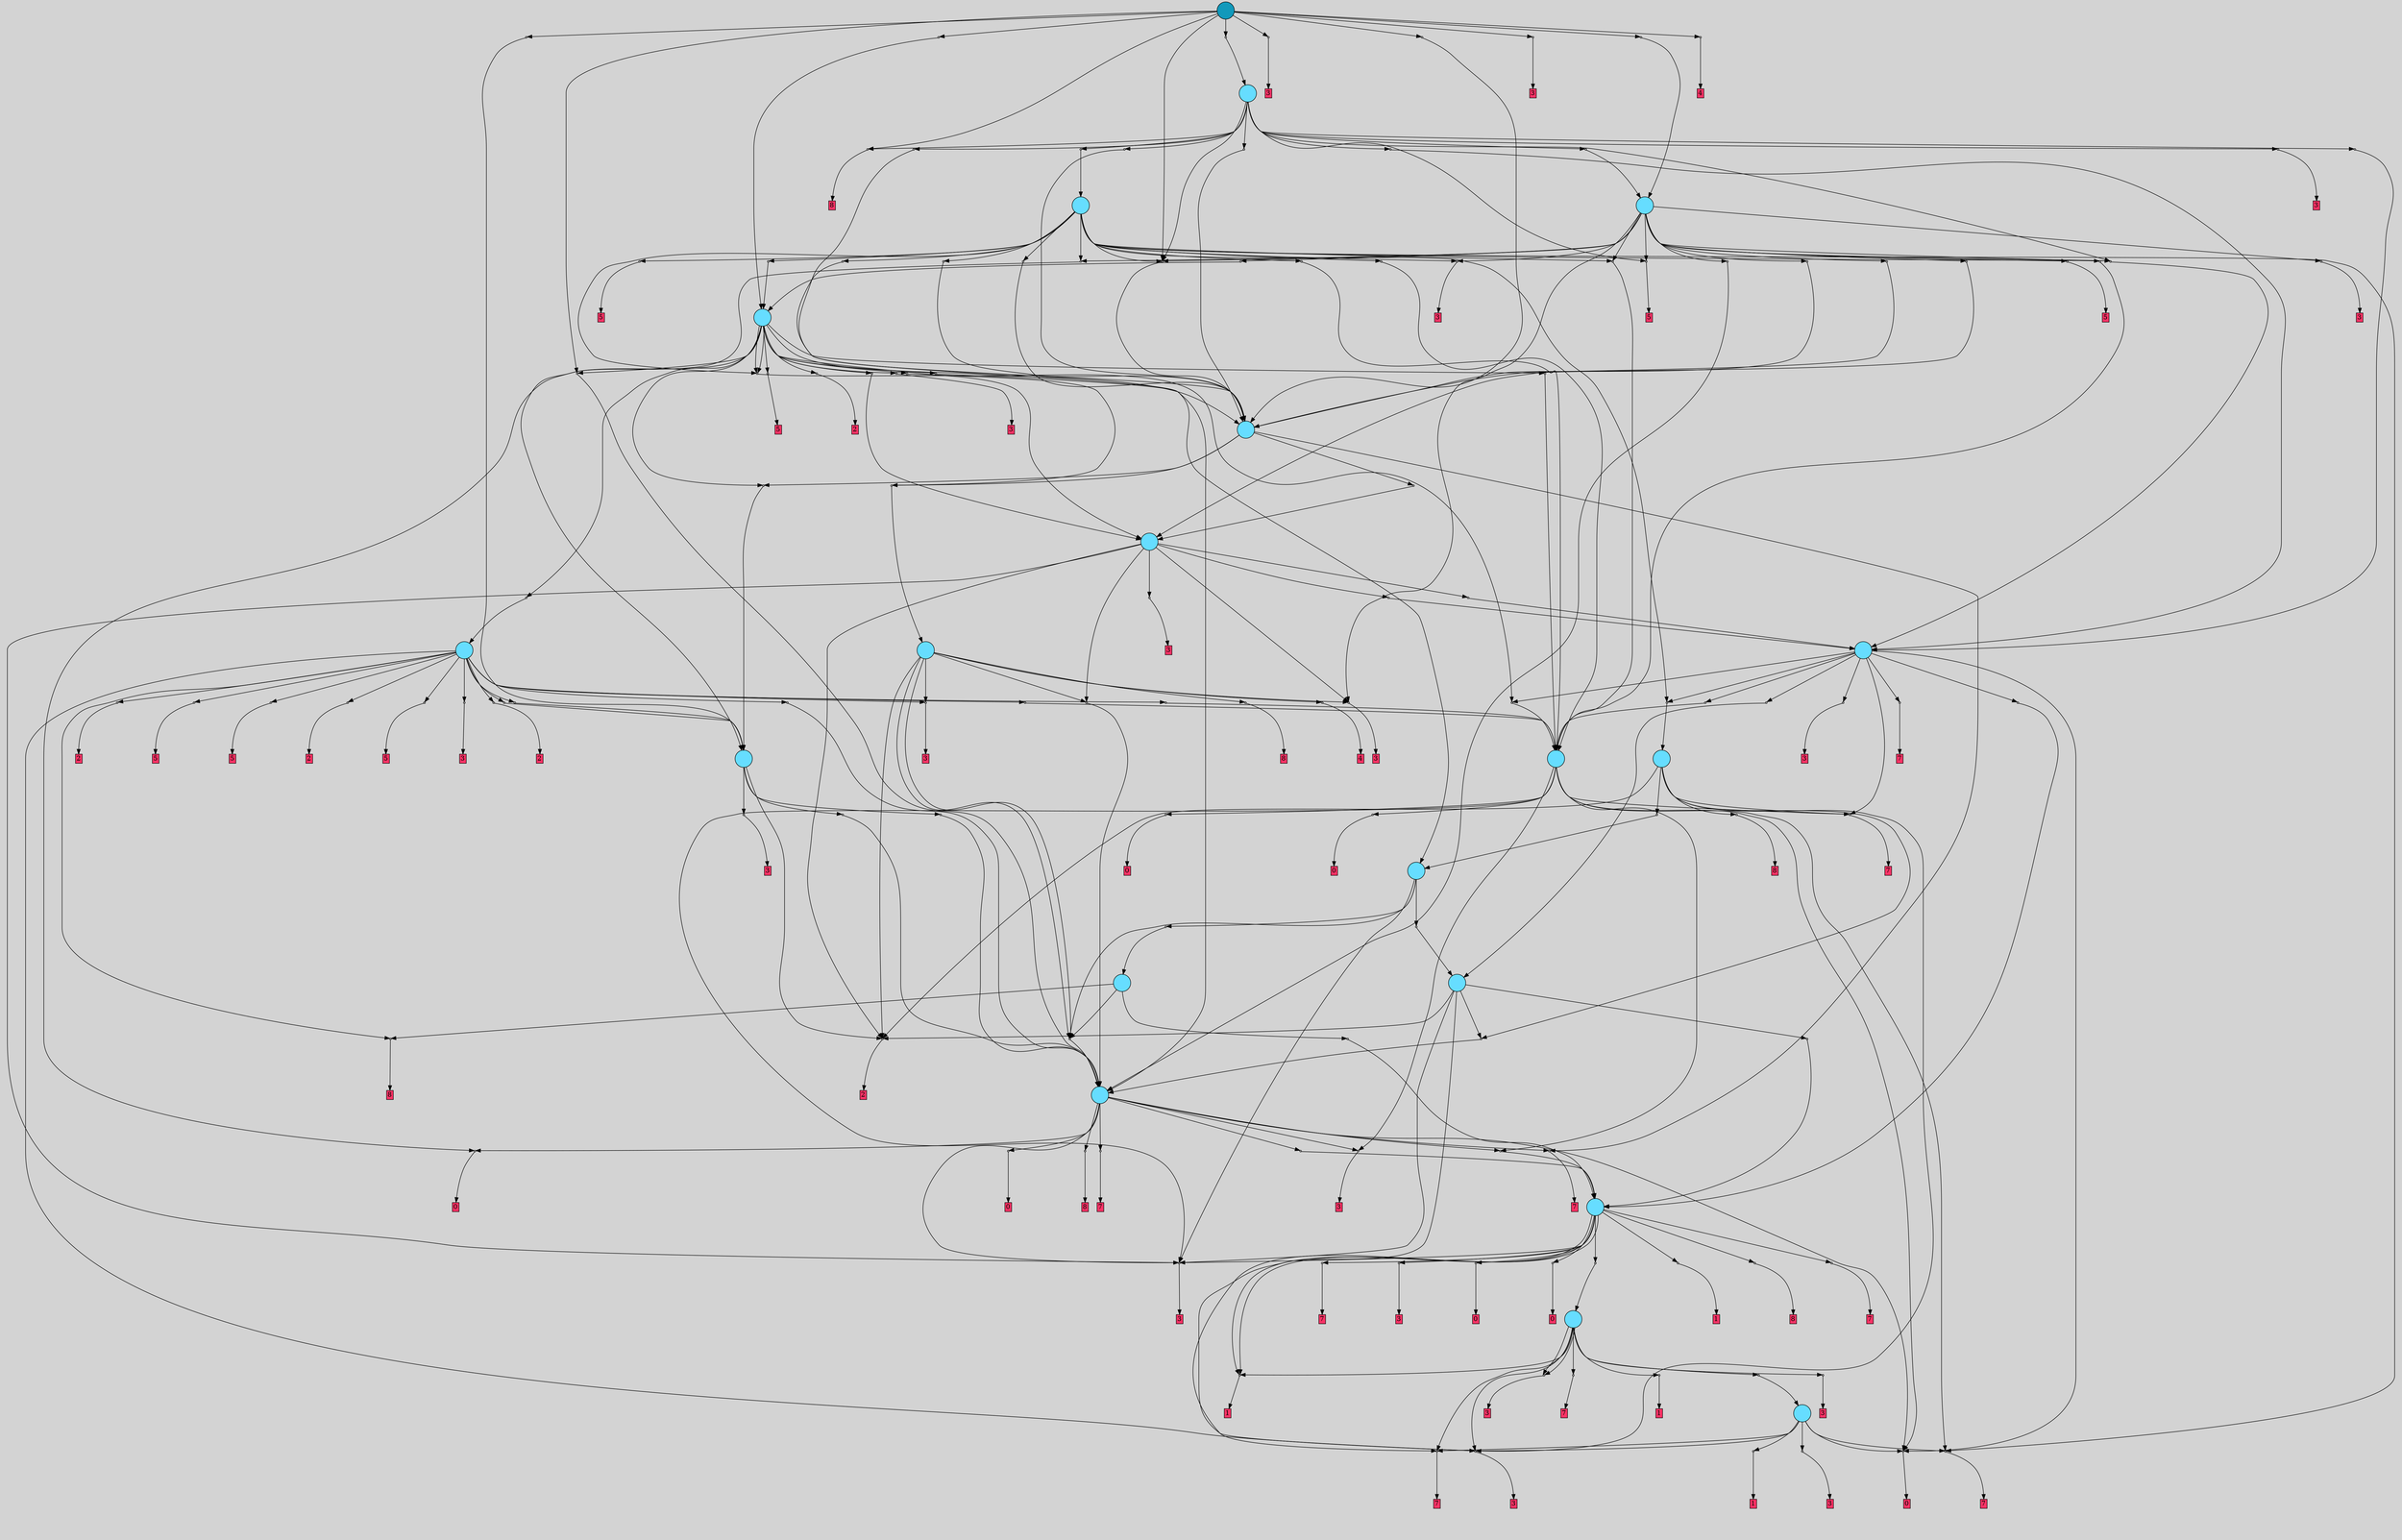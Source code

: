 // File exported with GEGELATI v1.3.1
// On the 2024-07-11 14:27:48
// With the MARL::MarlTPGGraphDotExporter
digraph{
	graph[pad = "0.212, 0.055" bgcolor = lightgray]
	node[shape=circle style = filled label = ""]
		T419 [fillcolor="#66ddff"]
		T434 [fillcolor="#66ddff"]
		T447 [fillcolor="#66ddff"]
		T487 [fillcolor="#66ddff"]
		T526 [fillcolor="#66ddff"]
		T539 [fillcolor="#66ddff"]
		T557 [fillcolor="#66ddff"]
		T576 [fillcolor="#66ddff"]
		T580 [fillcolor="#66ddff"]
		T598 [fillcolor="#66ddff"]
		T613 [fillcolor="#66ddff"]
		T638 [fillcolor="#66ddff"]
		T672 [fillcolor="#66ddff"]
		T750 [fillcolor="#66ddff"]
		T784 [fillcolor="#66ddff"]
		T970 [fillcolor="#66ddff"]
		T1109 [fillcolor="#66ddff"]
		T1142 [fillcolor="#66ddff"]
		T1202 [fillcolor="#66ddff"]
		T1207 [fillcolor="#1199bb"]
		P24286 [fillcolor="#cccccc" shape=point] //
		I24286 [shape=box style=invis label="1|2&0|7#1|6&#92;n2|1&2|0#2|4&#92;n7|6&1|0#1|0&#92;n7|7&4|5#0|2&#92;n3|0&4|3#2|2&#92;n1|4&2|2#0|4&#92;n1|5&0|4#1|3&#92;n"]
		P24286 -> I24286[style=invis]
		A13028 [fillcolor="#ff3366" shape=box margin=0.03 width=0 height=0 label="3"]
		T419 -> P24286 -> A13028
		P24287 [fillcolor="#cccccc" shape=point] //
		I24287 [shape=box style=invis label="1|6&0|7#3|7&#92;n3|7&4|6#2|3&#92;n7|5&3|3#0|4&#92;n5|7&1|0#0|7&#92;n6|6&2|5#0|7&#92;n3|4&4|0#4|4&#92;n7|1&2|1#0|5&#92;n2|0&0|1#0|2&#92;n"]
		P24287 -> I24287[style=invis]
		A13029 [fillcolor="#ff3366" shape=box margin=0.03 width=0 height=0 label="0"]
		T419 -> P24287 -> A13029
		P24288 [fillcolor="#cccccc" shape=point] //
		I24288 [shape=box style=invis label="2|5&0|2#0|3&#92;n8|7&2|0#4|1&#92;n1|0&2|1#2|4&#92;n5|5&2|0#4|5&#92;n2|5&4|2#0|5&#92;n6|7&4|6#3|3&#92;n5|4&0|5#4|1&#92;n4|5&2|6#0|6&#92;n7|5&3|7#2|5&#92;n"]
		P24288 -> I24288[style=invis]
		A13030 [fillcolor="#ff3366" shape=box margin=0.03 width=0 height=0 label="7"]
		T419 -> P24288 -> A13030
		P24289 [fillcolor="#cccccc" shape=point] //
		I24289 [shape=box style=invis label="5|6&1|7#4|2&#92;n2|2&3|4#3|3&#92;n2|4&4|1#1|4&#92;n4|0&0|2#3|3&#92;n2|6&0|3#2|2&#92;n4|0&2|2#4|4&#92;n"]
		P24289 -> I24289[style=invis]
		A13031 [fillcolor="#ff3366" shape=box margin=0.03 width=0 height=0 label="1"]
		T419 -> P24289 -> A13031
		P24290 [fillcolor="#cccccc" shape=point] //
		I24290 [shape=box style=invis label="7|0&3|7#0|4&#92;n8|0&0|1#2|6&#92;n6|4&2|4#4|2&#92;n"]
		P24290 -> I24290[style=invis]
		A13032 [fillcolor="#ff3366" shape=box margin=0.03 width=0 height=0 label="3"]
		T419 -> P24290 -> A13032
		P24291 [fillcolor="#cccccc" shape=point] //
		I24291 [shape=box style=invis label="2|5&0|2#0|3&#92;n8|7&2|0#4|1&#92;n1|0&1|1#2|4&#92;n2|5&4|2#0|5&#92;n5|5&2|0#4|5&#92;n6|7&4|6#3|3&#92;n5|4&0|5#4|1&#92;n4|5&2|6#0|6&#92;n7|5&3|7#2|5&#92;n"]
		P24291 -> I24291[style=invis]
		A13033 [fillcolor="#ff3366" shape=box margin=0.03 width=0 height=0 label="7"]
		T419 -> P24291 -> A13033
		P24292 [fillcolor="#cccccc" shape=point] //
		I24292 [shape=box style=invis label="6|4&0|6#3|7&#92;n6|4&2|4#4|2&#92;n6|0&3|7#0|4&#92;n"]
		P24292 -> I24292[style=invis]
		A13034 [fillcolor="#ff3366" shape=box margin=0.03 width=0 height=0 label="3"]
		T434 -> P24292 -> A13034
		P24293 [fillcolor="#cccccc" shape=point] //
		I24293 [shape=box style=invis label="8|4&3|0#0|3&#92;n8|4&1|0#4|7&#92;n6|0&0|7#0|4&#92;n6|4&0|6#3|7&#92;n6|0&4|1#3|1&#92;n"]
		P24293 -> I24293[style=invis]
		A13035 [fillcolor="#ff3366" shape=box margin=0.03 width=0 height=0 label="3"]
		T434 -> P24293 -> A13035
		T434 -> P24288
		P24294 [fillcolor="#cccccc" shape=point] //
		I24294 [shape=box style=invis label="4|3&3|6#1|5&#92;n4|0&1|0#4|3&#92;n1|4&4|1#3|3&#92;n"]
		P24294 -> I24294[style=invis]
		T434 -> P24294 -> T419
		T434 -> P24286
		P24295 [fillcolor="#cccccc" shape=point] //
		I24295 [shape=box style=invis label="2|6&0|3#2|2&#92;n2|2&3|4#3|3&#92;n7|4&4|1#1|4&#92;n4|0&0|2#3|3&#92;n4|0&2|2#4|4&#92;n"]
		P24295 -> I24295[style=invis]
		A13036 [fillcolor="#ff3366" shape=box margin=0.03 width=0 height=0 label="1"]
		T434 -> P24295 -> A13036
		T434 -> P24293
		P24296 [fillcolor="#cccccc" shape=point] //
		I24296 [shape=box style=invis label="7|0&0|6#2|0&#92;n3|4&2|4#1|0&#92;n7|1&0|3#0|2&#92;n"]
		P24296 -> I24296[style=invis]
		A13037 [fillcolor="#ff3366" shape=box margin=0.03 width=0 height=0 label="7"]
		T434 -> P24296 -> A13037
		P24297 [fillcolor="#cccccc" shape=point] //
		I24297 [shape=box style=invis label="2|6&0|3#2|2&#92;n4|0&2|2#4|4&#92;n2|2&3|4#3|3&#92;n0|4&4|1#1|4&#92;n0|3&4|5#0|0&#92;n"]
		P24297 -> I24297[style=invis]
		A13038 [fillcolor="#ff3366" shape=box margin=0.03 width=0 height=0 label="1"]
		T434 -> P24297 -> A13038
		P24298 [fillcolor="#cccccc" shape=point] //
		I24298 [shape=box style=invis label="8|0&0|1#2|6&#92;n5|1&2|4#4|2&#92;n"]
		P24298 -> I24298[style=invis]
		A13039 [fillcolor="#ff3366" shape=box margin=0.03 width=0 height=0 label="3"]
		T447 -> P24298 -> A13039
		P24299 [fillcolor="#cccccc" shape=point] //
		I24299 [shape=box style=invis label="6|4&1|4#0|3&#92;n7|5&3|3#0|4&#92;n7|4&4|7#0|7&#92;n5|7&1|6#0|7&#92;n6|4&4|0#4|4&#92;n8|6&3|3#3|4&#92;n7|1&2|3#0|3&#92;n3|7&4|0#2|3&#92;n7|0&1|0#2|3&#92;n1|6&0|7#3|7&#92;n"]
		P24299 -> I24299[style=invis]
		A13040 [fillcolor="#ff3366" shape=box margin=0.03 width=0 height=0 label="0"]
		T447 -> P24299 -> A13040
		P24300 [fillcolor="#cccccc" shape=point] //
		I24300 [shape=box style=invis label="4|5&2|6#1|4&#92;n6|6&2|4#4|6&#92;n7|5&3|3#0|4&#92;n2|0&0|1#0|2&#92;n1|6&0|7#3|7&#92;n5|7&1|0#3|7&#92;n6|6&2|5#0|7&#92;n3|4&4|0#4|4&#92;n7|1&2|1#0|5&#92;n3|7&4|6#2|3&#92;n"]
		P24300 -> I24300[style=invis]
		A13041 [fillcolor="#ff3366" shape=box margin=0.03 width=0 height=0 label="0"]
		T447 -> P24300 -> A13041
		P24301 [fillcolor="#cccccc" shape=point] //
		I24301 [shape=box style=invis label="2|7&2|4#3|3&#92;n4|0&1|6#0|7&#92;n0|2&3|3#2|0&#92;n8|5&0|3#2|2&#92;n2|2&3|5#4|4&#92;n"]
		P24301 -> I24301[style=invis]
		A13042 [fillcolor="#ff3366" shape=box margin=0.03 width=0 height=0 label="1"]
		T447 -> P24301 -> A13042
		P24302 [fillcolor="#cccccc" shape=point] //
		I24302 [shape=box style=invis label="1|0&0|2#1|7&#92;n0|3&3|1#1|4&#92;n4|3&4|7#4|3&#92;n"]
		P24302 -> I24302[style=invis]
		A13043 [fillcolor="#ff3366" shape=box margin=0.03 width=0 height=0 label="8"]
		T447 -> P24302 -> A13043
		P24303 [fillcolor="#cccccc" shape=point] //
		I24303 [shape=box style=invis label="2|5&0|2#0|3&#92;n8|7&2|0#4|1&#92;n1|0&2|1#0|4&#92;n2|5&4|2#0|5&#92;n5|5&2|0#4|5&#92;n6|7&4|6#3|3&#92;n5|4&0|5#4|1&#92;n4|5&2|6#0|6&#92;n7|5&3|7#2|5&#92;n"]
		P24303 -> I24303[style=invis]
		A13044 [fillcolor="#ff3366" shape=box margin=0.03 width=0 height=0 label="7"]
		T447 -> P24303 -> A13044
		P24304 [fillcolor="#cccccc" shape=point] //
		I24304 [shape=box style=invis label="4|0&2|7#0|4&#92;n"]
		P24304 -> I24304[style=invis]
		T447 -> P24304 -> T434
		P24305 [fillcolor="#cccccc" shape=point] //
		I24305 [shape=box style=invis label="1|2&0|7#1|6&#92;n3|0&4|2#2|2&#92;n1|4&2|4#0|4&#92;n7|7&4|5#0|2&#92;n7|6&1|0#0|0&#92;n8|3&3|7#2|7&#92;n1|5&3|4#1|3&#92;n"]
		P24305 -> I24305[style=invis]
		A13045 [fillcolor="#ff3366" shape=box margin=0.03 width=0 height=0 label="3"]
		T447 -> P24305 -> A13045
		T447 -> P24295
		T447 -> P24288
		T447 -> P24295
		P24306 [fillcolor="#cccccc" shape=point] //
		I24306 [shape=box style=invis label="2|5&0|2#0|3&#92;n8|7&2|0#4|1&#92;n1|0&2|1#2|4&#92;n2|5&4|2#0|5&#92;n5|5&2|0#4|5&#92;n4|2&2|4#1|1&#92;n6|7&4|6#3|3&#92;n5|2&0|5#4|1&#92;n6|5&3|7#2|5&#92;n"]
		P24306 -> I24306[style=invis]
		A13046 [fillcolor="#ff3366" shape=box margin=0.03 width=0 height=0 label="7"]
		T447 -> P24306 -> A13046
		P24307 [fillcolor="#cccccc" shape=point] //
		I24307 [shape=box style=invis label="1|0&0|7#1|6&#92;n2|1&2|0#2|4&#92;n2|6&4|5#1|2&#92;n1|4&3|2#0|6&#92;n4|7&1|7#0|2&#92;n1|5&0|4#1|3&#92;n"]
		P24307 -> I24307[style=invis]
		T487 -> P24307 -> T447
		P24308 [fillcolor="#cccccc" shape=point] //
		I24308 [shape=box style=invis label="2|0&0|1#1|6&#92;n3|7&4|6#2|3&#92;n3|4&4|0#4|4&#92;n2|2&2|0#1|7&#92;n6|6&2|5#0|7&#92;n5|7&1|2#0|7&#92;n5|0&1|2#3|2&#92;n0|6&1|7#3|7&#92;n"]
		P24308 -> I24308[style=invis]
		A13047 [fillcolor="#ff3366" shape=box margin=0.03 width=0 height=0 label="0"]
		T487 -> P24308 -> A13047
		P24309 [fillcolor="#cccccc" shape=point] //
		I24309 [shape=box style=invis label="2|1&0|2#0|3&#92;n8|7&2|0#4|1&#92;n1|0&2|1#2|4&#92;n5|5&2|0#4|5&#92;n2|5&4|2#0|5&#92;n5|4&0|5#4|1&#92;n6|7&4|6#3|3&#92;n4|5&2|6#0|6&#92;n7|5&3|7#2|5&#92;n"]
		P24309 -> I24309[style=invis]
		A13048 [fillcolor="#ff3366" shape=box margin=0.03 width=0 height=0 label="7"]
		T487 -> P24309 -> A13048
		T487 -> P24305
		P24310 [fillcolor="#cccccc" shape=point] //
		I24310 [shape=box style=invis label="1|2&0|7#1|6&#92;n2|1&2|0#2|4&#92;n7|7&4|5#0|2&#92;n7|6&1|5#1|3&#92;n3|5&4|4#1|4&#92;n1|5&0|4#1|3&#92;n1|4&2|2#0|4&#92;n3|0&4|3#2|2&#92;n"]
		P24310 -> I24310[style=invis]
		A13049 [fillcolor="#ff3366" shape=box margin=0.03 width=0 height=0 label="3"]
		T487 -> P24310 -> A13049
		P24311 [fillcolor="#cccccc" shape=point] //
		I24311 [shape=box style=invis label="5|7&1|0#3|7&#92;n4|5&2|6#1|4&#92;n6|6&2|4#4|6&#92;n2|0&0|1#0|2&#92;n1|6&0|7#3|3&#92;n3|7&3|5#2|3&#92;n6|6&2|5#0|7&#92;n3|4&4|0#4|4&#92;n7|1&2|1#0|5&#92;n3|7&4|6#2|3&#92;n"]
		P24311 -> I24311[style=invis]
		A13050 [fillcolor="#ff3366" shape=box margin=0.03 width=0 height=0 label="0"]
		T487 -> P24311 -> A13050
		T487 -> P24287
		T487 -> P24291
		P24312 [fillcolor="#cccccc" shape=point] //
		I24312 [shape=box style=invis label="1|0&0|7#1|6&#92;n2|1&2|0#2|4&#92;n7|5&1|5#4|7&#92;n1|4&3|2#0|6&#92;n2|6&4|5#1|2&#92;n0|5&0|4#1|3&#92;n"]
		P24312 -> I24312[style=invis]
		T526 -> P24312 -> T447
		P24313 [fillcolor="#cccccc" shape=point] //
		I24313 [shape=box style=invis label="2|0&0|1#1|6&#92;n3|3&4|6#2|3&#92;n3|4&4|0#4|4&#92;n2|2&2|0#1|7&#92;n6|6&2|5#0|7&#92;n5|0&1|2#3|2&#92;n4|1&0|2#3|7&#92;n5|7&1|2#0|7&#92;n"]
		P24313 -> I24313[style=invis]
		A13051 [fillcolor="#ff3366" shape=box margin=0.03 width=0 height=0 label="0"]
		T526 -> P24313 -> A13051
		T526 -> P24310
		T526 -> P24287
		T526 -> P24305
		T526 -> P24307
		P24314 [fillcolor="#cccccc" shape=point] //
		I24314 [shape=box style=invis label="5|0&4|2#2|2&#92;n8|2&2|2#4|4&#92;n"]
		P24314 -> I24314[style=invis]
		A13052 [fillcolor="#ff3366" shape=box margin=0.03 width=0 height=0 label="0"]
		T526 -> P24314 -> A13052
		P24315 [fillcolor="#cccccc" shape=point] //
		I24315 [shape=box style=invis label="5|5&2|0#4|5&#92;n8|7&2|0#4|1&#92;n0|3&0|1#3|3&#92;n5|4&0|5#4|7&#92;n2|5&0|2#0|3&#92;n2|5&4|2#0|5&#92;n6|7&4|6#3|3&#92;n7|0&2|1#2|4&#92;n4|5&2|6#0|6&#92;n7|5&3|7#2|5&#92;n"]
		P24315 -> I24315[style=invis]
		A13053 [fillcolor="#ff3366" shape=box margin=0.03 width=0 height=0 label="8"]
		T526 -> P24315 -> A13053
		P24316 [fillcolor="#cccccc" shape=point] //
		I24316 [shape=box style=invis label="5|2&2|5#4|1&#92;n8|7&2|0#4|1&#92;n2|5&4|2#0|0&#92;n6|3&1|1#3|5&#92;n5|5&2|0#4|5&#92;n6|5&3|7#2|5&#92;n4|2&2|4#1|3&#92;n6|7&4|6#3|3&#92;n2|6&0|2#3|3&#92;n1|0&2|1#2|4&#92;n"]
		P24316 -> I24316[style=invis]
		A13054 [fillcolor="#ff3366" shape=box margin=0.03 width=0 height=0 label="7"]
		T526 -> P24316 -> A13054
		P24317 [fillcolor="#cccccc" shape=point] //
		I24317 [shape=box style=invis label="8|7&2|0#4|1&#92;n1|0&2|3#2|4&#92;n3|6&1|4#1|7&#92;n2|5&4|2#0|5&#92;n5|5&2|0#4|5&#92;n8|2&1|2#4|0&#92;n6|7&4|6#3|3&#92;n6|5&3|7#2|5&#92;n5|2&0|5#4|1&#92;n"]
		P24317 -> I24317[style=invis]
		A13055 [fillcolor="#ff3366" shape=box margin=0.03 width=0 height=0 label="7"]
		T526 -> P24317 -> A13055
		P24318 [fillcolor="#cccccc" shape=point] //
		I24318 [shape=box style=invis label="5|7&1|0#3|3&#92;n3|7&3|5#2|2&#92;n4|5&2|6#1|4&#92;n6|6&2|4#4|6&#92;n1|6&0|7#3|3&#92;n6|6&2|5#0|7&#92;n7|1&2|1#0|3&#92;n2|5&4|2#0|3&#92;n4|0&0|6#4|4&#92;n3|7&4|6#2|3&#92;n"]
		P24318 -> I24318[style=invis]
		T539 -> P24318 -> T526
		P24319 [fillcolor="#cccccc" shape=point] //
		I24319 [shape=box style=invis label="5|5&2|0#4|5&#92;n2|4&0|2#2|3&#92;n0|3&0|1#3|3&#92;n5|4&0|5#4|7&#92;n6|7&4|6#3|3&#92;n2|5&4|2#0|5&#92;n8|7&2|0#4|1&#92;n7|0&2|1#2|4&#92;n4|5&2|6#0|6&#92;n7|5&3|7#2|5&#92;n"]
		P24319 -> I24319[style=invis]
		A13056 [fillcolor="#ff3366" shape=box margin=0.03 width=0 height=0 label="8"]
		T539 -> P24319 -> A13056
		P24320 [fillcolor="#cccccc" shape=point] //
		I24320 [shape=box style=invis label="7|0&2|4#2|4&#92;n0|5&0|4#1|3&#92;n2|1&2|0#2|4&#92;n7|5&1|5#4|7&#92;n1|4&3|2#0|6&#92;n2|6&3|5#1|2&#92;n1|0&0|7#1|6&#92;n"]
		P24320 -> I24320[style=invis]
		T539 -> P24320 -> T447
		P24321 [fillcolor="#cccccc" shape=point] //
		I24321 [shape=box style=invis label="4|0&0|6#4|4&#92;n4|5&2|6#1|4&#92;n6|0&4|2#0|4&#92;n2|5&4|2#0|3&#92;n6|1&2|5#3|7&#92;n1|6&0|7#3|3&#92;n5|7&1|0#3|3&#92;n7|1&2|1#0|4&#92;n6|6&2|4#4|7&#92;n6|7&3|5#2|2&#92;n"]
		P24321 -> I24321[style=invis]
		T557 -> P24321 -> T526
		P24322 [fillcolor="#cccccc" shape=point] //
		I24322 [shape=box style=invis label="7|1&2|0#1|0&#92;n2|1&2|2#2|4&#92;n7|5&1|5#4|7&#92;n1|0&0|5#1|6&#92;n4|3&1|3#2|2&#92;n0|5&0|4#1|3&#92;n2|6&4|5#1|3&#92;n"]
		P24322 -> I24322[style=invis]
		T557 -> P24322 -> T447
		P24323 [fillcolor="#cccccc" shape=point] //
		I24323 [shape=box style=invis label="2|1&0|2#0|3&#92;n8|7&2|0#4|1&#92;n1|0&2|1#2|4&#92;n5|5&2|0#4|5&#92;n7|5&3|7#2|5&#92;n5|4&0|5#4|1&#92;n6|7&1|6#3|3&#92;n4|5&2|6#0|6&#92;n2|5&3|0#2|7&#92;n2|5&4|2#0|5&#92;n"]
		P24323 -> I24323[style=invis]
		A13057 [fillcolor="#ff3366" shape=box margin=0.03 width=0 height=0 label="2"]
		T557 -> P24323 -> A13057
		T557 -> P24286
		T557 -> P24305
		P24324 [fillcolor="#cccccc" shape=point] //
		I24324 [shape=box style=invis label="5|7&1|0#3|3&#92;n2|5&4|2#0|3&#92;n3|7&3|5#2|2&#92;n1|6&0|7#3|3&#92;n6|6&2|5#3|7&#92;n7|1&2|1#0|3&#92;n6|6&2|4#3|6&#92;n6|7&0|7#2|2&#92;n4|0&0|6#4|4&#92;n"]
		P24324 -> I24324[style=invis]
		T576 -> P24324 -> T526
		P24325 [fillcolor="#cccccc" shape=point] //
		I24325 [shape=box style=invis label="2|3&0|0#0|4&#92;n3|0&3|2#2|2&#92;n5|6&2|6#4|7&#92;n5|4&4|3#3|6&#92;n0|4&0|4#3|0&#92;n5|3&2|5#1|4&#92;n"]
		P24325 -> I24325[style=invis]
		A13058 [fillcolor="#ff3366" shape=box margin=0.03 width=0 height=0 label="3"]
		T576 -> P24325 -> A13058
		P24326 [fillcolor="#cccccc" shape=point] //
		I24326 [shape=box style=invis label="3|7&4|6#2|3&#92;n1|0&4|7#2|1&#92;n3|7&3|5#2|2&#92;n4|5&2|6#1|4&#92;n1|6&1|7#3|3&#92;n6|6&2|5#0|7&#92;n7|1&2|1#0|3&#92;n2|5&4|2#0|3&#92;n4|0&0|6#4|4&#92;n5|7&1|0#3|3&#92;n"]
		P24326 -> I24326[style=invis]
		T576 -> P24326 -> T526
		T576 -> P24323
		T580 -> P24318
		P24327 [fillcolor="#cccccc" shape=point] //
		I24327 [shape=box style=invis label="3|5&1|5#3|6&#92;n1|4&2|4#0|4&#92;n6|7&4|5#0|2&#92;n7|6&1|0#0|0&#92;n1|5&1|0#2|1&#92;n5|7&2|5#1|3&#92;n3|3&3|7#2|7&#92;n1|5&3|4#1|3&#92;n3|0&4|2#2|4&#92;n6|3&3|0#3|5&#92;n"]
		P24327 -> I24327[style=invis]
		T580 -> P24327 -> T557
		P24328 [fillcolor="#cccccc" shape=point] //
		I24328 [shape=box style=invis label="0|5&2|5#4|3&#92;n6|0&2|5#4|4&#92;n8|3&3|5#0|0&#92;n0|1&4|3#4|4&#92;n5|6&0|5#4|2&#92;n"]
		P24328 -> I24328[style=invis]
		T580 -> P24328 -> T539
		T580 -> P24305
		T598 -> P24309
		T598 -> P24323
		P24329 [fillcolor="#cccccc" shape=point] //
		I24329 [shape=box style=invis label="5|5&2|0#4|5&#92;n8|7&2|0#4|1&#92;n0|3&0|1#3|3&#92;n5|4&0|5#4|7&#92;n7|2&3|7#2|5&#92;n6|7&4|6#3|3&#92;n7|0&2|1#2|4&#92;n4|5&2|6#0|6&#92;n2|5&4|2#0|5&#92;n"]
		P24329 -> I24329[style=invis]
		A13059 [fillcolor="#ff3366" shape=box margin=0.03 width=0 height=0 label="8"]
		T598 -> P24329 -> A13059
		T598 -> P24286
		P24330 [fillcolor="#cccccc" shape=point] //
		I24330 [shape=box style=invis label="2|0&0|1#0|2&#92;n5|7&1|0#0|3&#92;n5|0&2|6#0|1&#92;n3|7&1|6#2|7&#92;n2|5&1|6#3|5&#92;n3|2&0|0#3|5&#92;n6|4&2|5#4|7&#92;n7|1&2|1#4|5&#92;n7|1&3|3#1|5&#92;n7|5&3|5#0|4&#92;n"]
		P24330 -> I24330[style=invis]
		T598 -> P24330 -> T580
		T598 -> P24321
		P24331 [fillcolor="#cccccc" shape=point] //
		I24331 [shape=box style=invis label="5|7&1|0#3|3&#92;n3|7&3|5#2|2&#92;n1|6&0|7#3|3&#92;n6|6&2|4#4|6&#92;n4|5&2|6#1|4&#92;n6|6&2|5#0|7&#92;n7|1&2|1#0|3&#92;n2|5&2|2#0|3&#92;n4|0&0|6#4|4&#92;n3|7&4|6#2|3&#92;n"]
		P24331 -> I24331[style=invis]
		T613 -> P24331 -> T526
		T613 -> P24323
		P24332 [fillcolor="#cccccc" shape=point] //
		I24332 [shape=box style=invis label="5|5&2|0#4|5&#92;n2|5&4|2#0|5&#92;n0|3&0|1#3|2&#92;n5|4&0|5#4|7&#92;n7|2&3|7#2|5&#92;n6|7&4|6#3|3&#92;n7|0&2|1#2|4&#92;n4|5&2|6#0|6&#92;n8|7&2|0#4|1&#92;n"]
		P24332 -> I24332[style=invis]
		A13060 [fillcolor="#ff3366" shape=box margin=0.03 width=0 height=0 label="8"]
		T613 -> P24332 -> A13060
		P24333 [fillcolor="#cccccc" shape=point] //
		I24333 [shape=box style=invis label="1|2&0|7#1|6&#92;n2|1&2|0#2|4&#92;n7|6&1|0#1|0&#92;n1|4&2|2#0|6&#92;n3|0&4|3#2|2&#92;n2|1&4|5#1|2&#92;n7|7&4|5#0|2&#92;n1|5&0|4#1|3&#92;n"]
		P24333 -> I24333[style=invis]
		A13061 [fillcolor="#ff3366" shape=box margin=0.03 width=0 height=0 label="3"]
		T613 -> P24333 -> A13061
		P24334 [fillcolor="#cccccc" shape=point] //
		I24334 [shape=box style=invis label="5|5&2|0#4|5&#92;n0|3&0|1#3|3&#92;n8|4&3|0#4|1&#92;n2|5&0|2#0|3&#92;n2|5&4|2#0|5&#92;n7|0&2|1#2|4&#92;n7|5&3|7#2|5&#92;n6|7&4|6#3|3&#92;n4|5&2|6#0|4&#92;n"]
		P24334 -> I24334[style=invis]
		A13062 [fillcolor="#ff3366" shape=box margin=0.03 width=0 height=0 label="4"]
		T613 -> P24334 -> A13062
		T613 -> P24318
		T613 -> P24318
		P24335 [fillcolor="#cccccc" shape=point] //
		I24335 [shape=box style=invis label="1|2&0|7#1|6&#92;n2|1&2|0#2|4&#92;n1|4&0|4#1|3&#92;n7|7&4|5#0|2&#92;n3|0&4|3#2|2&#92;n1|4&2|2#0|4&#92;n7|6&1|0#1|0&#92;n"]
		P24335 -> I24335[style=invis]
		A13063 [fillcolor="#ff3366" shape=box margin=0.03 width=0 height=0 label="3"]
		T613 -> P24335 -> A13063
		P24336 [fillcolor="#cccccc" shape=point] //
		I24336 [shape=box style=invis label="0|0&4|0#4|6&#92;n2|1&2|0#0|4&#92;n1|7&0|4#3|0&#92;n0|4&3|6#3|0&#92;n2|0&1|2#2|4&#92;n"]
		P24336 -> I24336[style=invis]
		T638 -> P24336 -> T447
		P24337 [fillcolor="#cccccc" shape=point] //
		I24337 [shape=box style=invis label="7|4&3|5#0|0&#92;n7|2&0|1#2|0&#92;n5|0&3|7#1|7&#92;n1|6&1|3#3|3&#92;n"]
		P24337 -> I24337[style=invis]
		T638 -> P24337 -> T487
		P24338 [fillcolor="#cccccc" shape=point] //
		I24338 [shape=box style=invis label="3|3&2|5#4|5&#92;n3|5&2|6#2|1&#92;n0|2&1|2#0|5&#92;n1|1&3|7#2|6&#92;n7|7&4|1#3|0&#92;n0|5&1|4#1|0&#92;n7|0&0|4#4|2&#92;n"]
		P24338 -> I24338[style=invis]
		A13064 [fillcolor="#ff3366" shape=box margin=0.03 width=0 height=0 label="3"]
		T638 -> P24338 -> A13064
		P24339 [fillcolor="#cccccc" shape=point] //
		I24339 [shape=box style=invis label="7|0&4|0#3|7&#92;n1|1&0|7#3|3&#92;n6|6&2|1#0|7&#92;n6|6&2|4#4|6&#92;n8|6&4|0#2|7&#92;n1|4&4|2#0|1&#92;n4|5&1|6#1|5&#92;n4|3&0|6#4|4&#92;n7|1&2|1#0|3&#92;n3|7&1|6#2|3&#92;n"]
		P24339 -> I24339[style=invis]
		T638 -> P24339 -> T598
		P24340 [fillcolor="#cccccc" shape=point] //
		I24340 [shape=box style=invis label="3|5&1|5#3|6&#92;n1|4&2|4#0|4&#92;n6|7&4|5#0|2&#92;n7|6&1|0#0|0&#92;n5|7&2|5#1|3&#92;n1|5&1|0#2|1&#92;n3|3&3|7#2|7&#92;n1|5&3|4#1|6&#92;n3|0&4|2#2|4&#92;n"]
		P24340 -> I24340[style=invis]
		T638 -> P24340 -> T557
		T638 -> P24287
		P24341 [fillcolor="#cccccc" shape=point] //
		I24341 [shape=box style=invis label="5|4&0|5#4|1&#92;n8|7&3|0#4|1&#92;n1|0&2|1#0|4&#92;n2|5&4|2#0|5&#92;n5|5&2|0#4|5&#92;n6|7&4|6#3|3&#92;n2|5&0|2#0|3&#92;n4|5&2|6#0|6&#92;n7|5&3|7#2|5&#92;n"]
		P24341 -> I24341[style=invis]
		A13065 [fillcolor="#ff3366" shape=box margin=0.03 width=0 height=0 label="7"]
		T638 -> P24341 -> A13065
		T638 -> P24309
		P24342 [fillcolor="#cccccc" shape=point] //
		I24342 [shape=box style=invis label="5|3&3|2#1|3&#92;n7|3&1|1#1|3&#92;n8|6&2|3#0|1&#92;n0|0&1|0#2|4&#92;n3|1&4|6#2|1&#92;n4|6&2|7#4|6&#92;n7|2&1|0#1|0&#92;n"]
		P24342 -> I24342[style=invis]
		T638 -> P24342 -> T487
		T672 -> P24331
		T672 -> P24333
		P24343 [fillcolor="#cccccc" shape=point] //
		I24343 [shape=box style=invis label="2|4&0|5#0|0&#92;n0|1&2|0#2|4&#92;n5|4&4|6#2|5&#92;n5|3&3|7#0|2&#92;n7|6&1|0#1|0&#92;n5|0&4|4#1|7&#92;n1|4&0|4#1|3&#92;n"]
		P24343 -> I24343[style=invis]
		A13066 [fillcolor="#ff3366" shape=box margin=0.03 width=0 height=0 label="3"]
		T672 -> P24343 -> A13066
		P24344 [fillcolor="#cccccc" shape=point] //
		I24344 [shape=box style=invis label="4|5&2|6#1|4&#92;n3|7&4|6#2|3&#92;n7|1&1|3#2|0&#92;n5|6&1|0#3|3&#92;n4|0&0|6#4|4&#92;n6|6&2|5#0|7&#92;n0|5&4|2#0|3&#92;n3|7&3|5#2|2&#92;n6|0&2|6#1|2&#92;n"]
		P24344 -> I24344[style=invis]
		T672 -> P24344 -> T638
		T672 -> P24305
		P24345 [fillcolor="#cccccc" shape=point] //
		I24345 [shape=box style=invis label="5|6&1|0#3|4&#92;n3|7&4|6#2|3&#92;n2|5&4|2#0|3&#92;n4|0&0|6#4|4&#92;n6|6&2|5#0|7&#92;n4|5&2|6#1|4&#92;n3|7&3|5#2|2&#92;n6|0&2|6#1|2&#92;n"]
		P24345 -> I24345[style=invis]
		T672 -> P24345 -> T638
		T672 -> P24323
		P24346 [fillcolor="#cccccc" shape=point] //
		I24346 [shape=box style=invis label="5|0&4|6#0|4&#92;n8|7&1|5#4|6&#92;n3|2&3|7#2|1&#92;n6|5&2|3#2|4&#92;n2|0&1|3#2|6&#92;n1|2&2|1#2|2&#92;n8|0&0|0#4|6&#92;n7|6&0|1#0|0&#92;n4|7&2|4#1|4&#92;n2|1&2|7#4|6&#92;n"]
		P24346 -> I24346[style=invis]
		T750 -> P24346 -> T576
		T750 -> P24316
		P24347 [fillcolor="#cccccc" shape=point] //
		I24347 [shape=box style=invis label="0|6&2|4#1|0&#92;n1|7&0|4#3|0&#92;n5|2&3|1#4|3&#92;n3|5&1|2#1|0&#92;n4|6&0|0#3|0&#92;n0|7&3|6#3|0&#92;n6|5&0|0#2|0&#92;n2|0&1|3#2|6&#92;n3|3&2|1#3|7&#92;n"]
		P24347 -> I24347[style=invis]
		T750 -> P24347 -> T672
		P24348 [fillcolor="#cccccc" shape=point] //
		I24348 [shape=box style=invis label="2|1&4|5#1|2&#92;n2|1&2|0#2|4&#92;n7|6&1|0#1|0&#92;n1|4&2|2#1|6&#92;n4|1&0|3#3|3&#92;n3|0&4|3#2|2&#92;n1|2&0|7#1|6&#92;n7|7&4|5#0|2&#92;n1|5&0|4#1|3&#92;n"]
		P24348 -> I24348[style=invis]
		T750 -> P24348 -> T613
		P24349 [fillcolor="#cccccc" shape=point] //
		I24349 [shape=box style=invis label="5|6&4|5#3|4&#92;n1|5&2|4#3|7&#92;n5|0&0|6#0|6&#92;n4|2&2|0#2|7&#92;n8|4&0|0#2|2&#92;n7|4&3|0#2|7&#92;n3|6&3|7#0|3&#92;n2|2&1|2#1|6&#92;n8|4&4|7#2|2&#92;n7|6&3|4#0|2&#92;n"]
		P24349 -> I24349[style=invis]
		A13067 [fillcolor="#ff3366" shape=box margin=0.03 width=0 height=0 label="2"]
		T784 -> P24349 -> A13067
		P24350 [fillcolor="#cccccc" shape=point] //
		I24350 [shape=box style=invis label="8|3&3|2#1|3&#92;n7|3&1|1#1|3&#92;n7|2&1|0#1|0&#92;n8|6&2|3#0|1&#92;n3|1&4|6#2|1&#92;n4|6&2|7#4|6&#92;n2|0&1|0#2|4&#92;n"]
		P24350 -> I24350[style=invis]
		T784 -> P24350 -> T487
		P24351 [fillcolor="#cccccc" shape=point] //
		I24351 [shape=box style=invis label="0|4&2|6#3|0&#92;n1|0&3|4#3|0&#92;n1|5&2|6#2|7&#92;n2|1&3|3#2|4&#92;n"]
		P24351 -> I24351[style=invis]
		A13068 [fillcolor="#ff3366" shape=box margin=0.03 width=0 height=0 label="5"]
		T784 -> P24351 -> A13068
		P24352 [fillcolor="#cccccc" shape=point] //
		I24352 [shape=box style=invis label="4|5&4|5#3|1&#92;n7|5&1|6#2|0&#92;n1|7&3|3#3|0&#92;n2|1&2|0#4|5&#92;n8|4&2|0#2|6&#92;n8|2&0|7#1|6&#92;n0|2&4|2#2|5&#92;n4|4&2|7#2|6&#92;n0|0&3|0#1|4&#92;n"]
		P24352 -> I24352[style=invis]
		T784 -> P24352 -> T487
		P24353 [fillcolor="#cccccc" shape=point] //
		I24353 [shape=box style=invis label="7|0&4|0#3|5&#92;n6|6&2|4#4|6&#92;n6|6&2|1#0|0&#92;n7|1&2|1#0|3&#92;n5|1&2|2#2|6&#92;n8|6&4|0#2|7&#92;n4|5&1|6#1|3&#92;n1|1&0|7#3|3&#92;n3|3&3|5#2|0&#92;n3|7&1|6#2|3&#92;n"]
		P24353 -> I24353[style=invis]
		T784 -> P24353 -> T526
		P24354 [fillcolor="#cccccc" shape=point] //
		I24354 [shape=box style=invis label="3|1&2|2#0|4&#92;n4|7&2|5#4|6&#92;n6|3&0|5#3|3&#92;n0|7&2|2#2|4&#92;n7|7&3|2#1|1&#92;n2|7&4|0#1|2&#92;n4|5&2|6#0|6&#92;n8|5&2|7#2|5&#92;n5|4&2|0#4|1&#92;n6|7&2|2#1|6&#92;n"]
		P24354 -> I24354[style=invis]
		A13069 [fillcolor="#ff3366" shape=box margin=0.03 width=0 height=0 label="2"]
		T784 -> P24354 -> A13069
		T784 -> P24335
		P24355 [fillcolor="#cccccc" shape=point] //
		I24355 [shape=box style=invis label="0|4&1|6#3|0&#92;n1|6&1|4#4|3&#92;n1|5&2|6#2|7&#92;n1|0&3|4#3|0&#92;n2|1&3|4#2|4&#92;n"]
		P24355 -> I24355[style=invis]
		A13070 [fillcolor="#ff3366" shape=box margin=0.03 width=0 height=0 label="5"]
		T784 -> P24355 -> A13070
		P24356 [fillcolor="#cccccc" shape=point] //
		I24356 [shape=box style=invis label="3|0&4|2#2|2&#92;n2|2&0|7#1|6&#92;n1|4&2|4#0|4&#92;n7|7&4|5#0|2&#92;n5|1&4|0#2|7&#92;n1|6&1|0#0|0&#92;n1|5&3|4#1|3&#92;n"]
		P24356 -> I24356[style=invis]
		A13071 [fillcolor="#ff3366" shape=box margin=0.03 width=0 height=0 label="3"]
		T784 -> P24356 -> A13071
		P24357 [fillcolor="#cccccc" shape=point] //
		I24357 [shape=box style=invis label="2|1&0|2#0|3&#92;n8|7&2|0#4|1&#92;n1|0&2|1#2|4&#92;n7|5&3|7#2|5&#92;n5|5&2|0#4|5&#92;n5|4&1|5#4|1&#92;n6|7&1|6#3|3&#92;n4|5&2|6#0|6&#92;n2|5&3|0#2|7&#92;n2|5&4|2#0|5&#92;n"]
		P24357 -> I24357[style=invis]
		A13072 [fillcolor="#ff3366" shape=box margin=0.03 width=0 height=0 label="2"]
		T784 -> P24357 -> A13072
		P24358 [fillcolor="#cccccc" shape=point] //
		I24358 [shape=box style=invis label="8|7&1|5#4|6&#92;n4|7&2|4#1|4&#92;n6|5&2|3#2|4&#92;n2|0&1|3#2|6&#92;n4|2&2|1#2|2&#92;n8|0&0|0#4|6&#92;n7|6&0|1#0|0&#92;n3|2&3|7#2|1&#92;n2|1&2|7#4|6&#92;n"]
		P24358 -> I24358[style=invis]
		T784 -> P24358 -> T576
		T784 -> P24319
		P24359 [fillcolor="#cccccc" shape=point] //
		I24359 [shape=box style=invis label="3|0&4|0#4|6&#92;n4|6&0|0#3|0&#92;n1|7&0|4#3|0&#92;n0|6&1|4#1|0&#92;n3|4&1|3#1|0&#92;n0|7&3|6#3|0&#92;n5|2&3|7#4|3&#92;n2|0&1|3#2|6&#92;n"]
		P24359 -> I24359[style=invis]
		T784 -> P24359 -> T576
		T784 -> P24286
		P24360 [fillcolor="#cccccc" shape=point] //
		I24360 [shape=box style=invis label="5|5&2|0#4|5&#92;n2|5&4|2#0|5&#92;n0|3&0|1#3|2&#92;n8|7&2|0#4|1&#92;n7|2&3|7#2|5&#92;n5|3&1|6#4|2&#92;n6|7&4|6#3|3&#92;n4|5&2|4#0|6&#92;n5|4&0|5#4|7&#92;n7|0&2|1#2|4&#92;n"]
		P24360 -> I24360[style=invis]
		A13073 [fillcolor="#ff3366" shape=box margin=0.03 width=0 height=0 label="5"]
		T784 -> P24360 -> A13073
		T970 -> P24342
		P24361 [fillcolor="#cccccc" shape=point] //
		I24361 [shape=box style=invis label="1|5&2|6#2|7&#92;n1|0&3|4#3|0&#92;n0|4&2|6#3|0&#92;n2|1&4|4#2|4&#92;n"]
		P24361 -> I24361[style=invis]
		A13074 [fillcolor="#ff3366" shape=box margin=0.03 width=0 height=0 label="5"]
		T970 -> P24361 -> A13074
		P24362 [fillcolor="#cccccc" shape=point] //
		I24362 [shape=box style=invis label="8|2&0|7#1|6&#92;n1|7&3|3#3|0&#92;n2|1&2|0#4|5&#92;n8|5&2|0#2|6&#92;n7|5&1|6#2|0&#92;n4|1&1|6#0|4&#92;n0|2&4|2#2|5&#92;n4|4&2|7#2|6&#92;n0|0&3|0#1|4&#92;n"]
		P24362 -> I24362[style=invis]
		T970 -> P24362 -> T750
		P24363 [fillcolor="#cccccc" shape=point] //
		I24363 [shape=box style=invis label="3|3&3|5#2|0&#92;n4|5&1|6#1|2&#92;n6|6&2|1#0|0&#92;n6|6&2|4#4|6&#92;n8|6&4|4#2|7&#92;n7|1&2|1#0|2&#92;n1|1&0|7#3|3&#92;n7|0&4|0#3|5&#92;n3|4&3|2#1|7&#92;n"]
		P24363 -> I24363[style=invis]
		T970 -> P24363 -> T526
		P24364 [fillcolor="#cccccc" shape=point] //
		I24364 [shape=box style=invis label="5|1&1|3#3|4&#92;n3|2&0|3#0|2&#92;n6|7&3|5#3|6&#92;n"]
		P24364 -> I24364[style=invis]
		A13075 [fillcolor="#ff3366" shape=box margin=0.03 width=0 height=0 label="2"]
		T970 -> P24364 -> A13075
		T970 -> P24346
		P24365 [fillcolor="#cccccc" shape=point] //
		I24365 [shape=box style=invis label="1|2&0|7#1|6&#92;n2|1&2|0#2|4&#92;n8|6&0|7#2|7&#92;n3|0&4|7#3|2&#92;n1|5&0|4#1|3&#92;n2|1&4|5#1|2&#92;n1|7&4|6#0|2&#92;n4|6&1|0#3|0&#92;n1|4&2|2#0|6&#92;n"]
		P24365 -> I24365[style=invis]
		T970 -> P24365 -> T580
		P24366 [fillcolor="#cccccc" shape=point] //
		I24366 [shape=box style=invis label="4|6&4|6#2|3&#92;n3|3&4|3#2|2&#92;n2|2&0|7#1|1&#92;n1|6&1|0#0|0&#92;n5|5&4|4#1|4&#92;n8|2&1|3#4|1&#92;n4|0&1|1#0|2&#92;n"]
		P24366 -> I24366[style=invis]
		T970 -> P24366 -> T784
		P24367 [fillcolor="#cccccc" shape=point] //
		I24367 [shape=box style=invis label="3|0&4|0#3|6&#92;n5|1&3|7#0|2&#92;n5|1&1|0#2|7&#92;n3|6&3|3#4|1&#92;n1|7&2|4#0|4&#92;n5|3&0|1#2|4&#92;n1|5&3|4#3|3&#92;n3|0&4|4#2|2&#92;n"]
		P24367 -> I24367[style=invis]
		A13076 [fillcolor="#ff3366" shape=box margin=0.03 width=0 height=0 label="3"]
		T970 -> P24367 -> A13076
		P24368 [fillcolor="#cccccc" shape=point] //
		I24368 [shape=box style=invis label="7|7&2|6#1|4&#92;n2|7&4|6#2|5&#92;n1|4&2|5#3|6&#92;n6|6&3|4#0|3&#92;n5|2&3|7#4|5&#92;n2|4&1|3#2|6&#92;n7|2&2|5#0|4&#92;n0|2&0|0#3|3&#92;n6|5&0|0#1|0&#92;n6|2&2|1#3|6&#92;n"]
		P24368 -> I24368[style=invis]
		T970 -> P24368 -> T672
		P24369 [fillcolor="#cccccc" shape=point] //
		I24369 [shape=box style=invis label="2|7&4|6#1|5&#92;n5|2&3|7#4|3&#92;n1|7&0|4#3|0&#92;n0|6&2|4#1|0&#92;n3|5&1|2#1|0&#92;n4|6&0|0#3|0&#92;n0|7&3|6#3|0&#92;n6|5&0|0#2|0&#92;n2|0&1|3#2|6&#92;n"]
		P24369 -> I24369[style=invis]
		T970 -> P24369 -> T672
		P24370 [fillcolor="#cccccc" shape=point] //
		I24370 [shape=box style=invis label="4|1&0|7#2|0&#92;n1|7&3|3#3|0&#92;n7|0&2|5#4|6&#92;n4|4&2|7#2|5&#92;n2|5&2|6#4|7&#92;n0|2&4|2#2|5&#92;n7|4&3|6#2|0&#92;n"]
		P24370 -> I24370[style=invis]
		T970 -> P24370 -> T487
		T970 -> P24348
		T970 -> P24362
		T970 -> P24313
		P24371 [fillcolor="#cccccc" shape=point] //
		I24371 [shape=box style=invis label="2|0&4|2#2|2&#92;n6|7&1|1#0|5&#92;n1|6&1|0#0|0&#92;n5|7&3|5#0|2&#92;n4|6&0|3#3|5&#92;n5|1&4|0#2|7&#92;n1|5&3|1#3|3&#92;n"]
		P24371 -> I24371[style=invis]
		A13077 [fillcolor="#ff3366" shape=box margin=0.03 width=0 height=0 label="3"]
		T1109 -> P24371 -> A13077
		P24372 [fillcolor="#cccccc" shape=point] //
		I24372 [shape=box style=invis label="6|2&1|4#4|4&#92;n8|7&2|0#2|7&#92;n5|1&1|2#0|5&#92;n1|2&4|4#2|4&#92;n2|0&4|3#2|1&#92;n3|1&0|1#0|0&#92;n8|5&4|5#1|2&#92;n3|1&0|1#0|7&#92;n6|6&0|0#2|3&#92;n2|7&4|6#3|2&#92;n"]
		P24372 -> I24372[style=invis]
		T1109 -> P24372 -> T750
		P24373 [fillcolor="#cccccc" shape=point] //
		I24373 [shape=box style=invis label="4|4&2|7#1|6&#92;n1|2&3|3#3|1&#92;n7|2&3|7#1|0&#92;n6|5&1|3#2|0&#92;n2|7&0|0#1|4&#92;n0|0&4|0#4|4&#92;n8|5&2|0#4|6&#92;n4|2&1|6#0|4&#92;n6|6&4|0#3|0&#92;n"]
		P24373 -> I24373[style=invis]
		T1109 -> P24373 -> T970
		P24374 [fillcolor="#cccccc" shape=point] //
		I24374 [shape=box style=invis label="5|0&0|0#3|5&#92;n2|4&2|5#2|7&#92;n"]
		P24374 -> I24374[style=invis]
		T1109 -> P24374 -> T487
		P24375 [fillcolor="#cccccc" shape=point] //
		I24375 [shape=box style=invis label="7|5&1|5#3|2&#92;n7|3&3|2#4|3&#92;n1|1&4|6#2|7&#92;n4|6&1|5#0|7&#92;n1|4&2|5#0|7&#92;n5|2&2|5#0|2&#92;n7|5&4|1#1|4&#92;n5|3&2|1#1|3&#92;n8|1&1|5#4|2&#92;n"]
		P24375 -> I24375[style=invis]
		T1109 -> P24375 -> T487
		P24376 [fillcolor="#cccccc" shape=point] //
		I24376 [shape=box style=invis label="2|0&0|0#1|1&#92;n5|0&0|2#1|3&#92;n"]
		P24376 -> I24376[style=invis]
		T1109 -> P24376 -> T750
		P24377 [fillcolor="#cccccc" shape=point] //
		I24377 [shape=box style=invis label="6|6&2|1#4|0&#92;n6|6&2|4#4|6&#92;n3|7&1|6#2|3&#92;n3|5&1|6#1|3&#92;n3|3&3|5#2|0&#92;n7|1&2|1#4|3&#92;n1|1&0|7#3|3&#92;n4|1&0|5#2|7&#92;n7|0&4|1#3|5&#92;n6|5&3|0#1|2&#92;n"]
		P24377 -> I24377[style=invis]
		T1109 -> P24377 -> T526
		P24378 [fillcolor="#cccccc" shape=point] //
		I24378 [shape=box style=invis label="2|3&4|2#0|3&#92;n6|2&3|5#0|7&#92;n5|6&1|0#3|4&#92;n3|7&4|6#4|3&#92;n4|0&0|6#4|4&#92;n4|5&2|6#1|4&#92;n0|5&2|4#3|2&#92;n"]
		P24378 -> I24378[style=invis]
		T1109 -> P24378 -> T638
		P24379 [fillcolor="#cccccc" shape=point] //
		I24379 [shape=box style=invis label="5|0&4|6#0|4&#92;n8|7&1|5#4|6&#92;n3|2&3|7#2|1&#92;n6|5&2|3#2|4&#92;n2|1&2|7#4|6&#92;n1|2&2|1#2|2&#92;n5|0&0|0#4|6&#92;n7|6&0|1#0|0&#92;n4|7&2|4#1|4&#92;n2|0&1|3#2|6&#92;n"]
		P24379 -> I24379[style=invis]
		T1109 -> P24379 -> T576
		T1109 -> P24362
		T1109 -> P24291
		P24380 [fillcolor="#cccccc" shape=point] //
		I24380 [shape=box style=invis label="2|7&4|6#3|2&#92;n7|1&1|2#0|5&#92;n2|0&4|1#2|1&#92;n3|1&0|1#0|7&#92;n8|3&4|5#1|2&#92;n6|2&1|4#4|4&#92;n8|4&3|0#4|5&#92;n0|2&2|7#4|0&#92;n8|4&1|0#2|3&#92;n"]
		P24380 -> I24380[style=invis]
		T1109 -> P24380 -> T750
		P24381 [fillcolor="#cccccc" shape=point] //
		I24381 [shape=box style=invis label="1|1&3|7#0|7&#92;n8|4&4|7#1|1&#92;n3|2&3|4#0|5&#92;n6|0&0|2#2|6&#92;n5|6&1|2#0|0&#92;n"]
		P24381 -> I24381[style=invis]
		A13078 [fillcolor="#ff3366" shape=box margin=0.03 width=0 height=0 label="5"]
		T1109 -> P24381 -> A13078
		T1109 -> P24339
		P24382 [fillcolor="#cccccc" shape=point] //
		I24382 [shape=box style=invis label="4|6&1|5#1|7&#92;n8|3&3|2#1|7&#92;n2|0&1|5#2|0&#92;n0|3&1|1#1|3&#92;n8|5&1|5#3|7&#92;n3|1&4|0#2|1&#92;n8|1&1|5#4|2&#92;n"]
		P24382 -> I24382[style=invis]
		T1109 -> P24382 -> T487
		P24383 [fillcolor="#cccccc" shape=point] //
		I24383 [shape=box style=invis label="2|0&4|2#2|2&#92;n8|3&2|4#3|4&#92;n8|0&3|3#4|1&#92;n4|6&3|1#3|5&#92;n6|6&2|1#1|0&#92;n4|1&2|6#2|7&#92;n2|6&4|3#2|0&#92;n5|0&1|1#3|3&#92;n5|1&4|1#4|7&#92;n"]
		P24383 -> I24383[style=invis]
		A13079 [fillcolor="#ff3366" shape=box margin=0.03 width=0 height=0 label="3"]
		T1142 -> P24383 -> A13079
		P24384 [fillcolor="#cccccc" shape=point] //
		I24384 [shape=box style=invis label="1|0&4|5#0|2&#92;n6|4&3|5#1|6&#92;n5|1&1|2#0|5&#92;n2|2&4|0#3|1&#92;n8|6&0|7#2|3&#92;n6|7&3|3#3|1&#92;n8|5&1|0#4|7&#92;n"]
		P24384 -> I24384[style=invis]
		T1142 -> P24384 -> T750
		P24385 [fillcolor="#cccccc" shape=point] //
		I24385 [shape=box style=invis label="0|0&4|0#4|4&#92;n7|2&3|7#1|0&#92;n6|5&1|3#2|0&#92;n2|7&0|0#1|4&#92;n1|2&3|3#3|6&#92;n8|5&2|0#4|6&#92;n4|2&1|6#0|4&#92;n6|6&4|0#3|0&#92;n"]
		P24385 -> I24385[style=invis]
		T1142 -> P24385 -> T970
		P24386 [fillcolor="#cccccc" shape=point] //
		I24386 [shape=box style=invis label="7|2&3|4#1|5&#92;n1|1&3|7#0|7&#92;n5|6&1|2#0|0&#92;n6|0&0|2#2|6&#92;n"]
		P24386 -> I24386[style=invis]
		A13080 [fillcolor="#ff3366" shape=box margin=0.03 width=0 height=0 label="5"]
		T1142 -> P24386 -> A13080
		P24387 [fillcolor="#cccccc" shape=point] //
		I24387 [shape=box style=invis label="7|3&4|1#1|4&#92;n4|6&1|5#1|7&#92;n7|5&1|5#3|2&#92;n8|3&3|2#1|7&#92;n0|3&2|1#1|3&#92;n4|3&3|2#3|3&#92;n2|0&4|5#2|0&#92;n"]
		P24387 -> I24387[style=invis]
		T1142 -> P24387 -> T487
		P24388 [fillcolor="#cccccc" shape=point] //
		I24388 [shape=box style=invis label="6|6&2|1#4|0&#92;n6|6&2|4#4|6&#92;n3|7&1|6#2|3&#92;n4|1&0|5#2|7&#92;n3|3&3|5#2|0&#92;n7|1&2|1#4|3&#92;n1|1&0|7#3|3&#92;n4|5&1|6#1|3&#92;n7|0&4|1#3|5&#92;n6|5&3|0#1|2&#92;n"]
		P24388 -> I24388[style=invis]
		T1142 -> P24388 -> T526
		T1142 -> P24378
		T1142 -> P24379
		P24389 [fillcolor="#cccccc" shape=point] //
		I24389 [shape=box style=invis label="8|1&4|5#3|7&#92;n7|3&2|6#1|0&#92;n5|0&0|3#1|3&#92;n2|6&0|2#3|1&#92;n"]
		P24389 -> I24389[style=invis]
		A13081 [fillcolor="#ff3366" shape=box margin=0.03 width=0 height=0 label="5"]
		T1142 -> P24389 -> A13081
		T1142 -> P24374
		T1142 -> P24371
		P24390 [fillcolor="#cccccc" shape=point] //
		I24390 [shape=box style=invis label="5|0&2|3#2|5&#92;n4|3&0|1#2|7&#92;n"]
		P24390 -> I24390[style=invis]
		T1142 -> P24390 -> T672
		P24391 [fillcolor="#cccccc" shape=point] //
		I24391 [shape=box style=invis label="2|7&4|6#3|2&#92;n8|3&4|5#1|2&#92;n0|2&2|7#4|0&#92;n2|0&4|2#2|1&#92;n7|1&1|2#0|3&#92;n6|7&4|6#3|2&#92;n8|4&3|0#4|5&#92;n7|1&0|1#0|7&#92;n1|2&1|4#4|4&#92;n8|4&1|0#2|3&#92;n"]
		P24391 -> I24391[style=invis]
		T1142 -> P24391 -> T750
		T1142 -> P24372
		T1142 -> P24333
		P24392 [fillcolor="#cccccc" shape=point] //
		I24392 [shape=box style=invis label="8|7&2|0#2|7&#92;n6|2&1|4#4|4&#92;n5|1&1|2#0|5&#92;n1|2&4|4#2|4&#92;n2|0&4|3#2|1&#92;n3|1&0|1#0|0&#92;n8|5&4|5#1|2&#92;n3|1&0|1#0|7&#92;n6|6&0|0#2|3&#92;n2|2&4|6#3|2&#92;n"]
		P24392 -> I24392[style=invis]
		T1202 -> P24392 -> T750
		P24393 [fillcolor="#cccccc" shape=point] //
		I24393 [shape=box style=invis label="4|0&0|6#4|4&#92;n0|5&2|4#3|2&#92;n5|6&1|0#3|4&#92;n3|5&2|0#4|7&#92;n4|0&2|6#1|4&#92;n6|2&3|5#0|7&#92;n"]
		P24393 -> I24393[style=invis]
		T1202 -> P24393 -> T638
		P24394 [fillcolor="#cccccc" shape=point] //
		I24394 [shape=box style=invis label="2|7&4|6#3|2&#92;n7|1&1|2#0|5&#92;n2|0&4|1#2|1&#92;n3|1&0|1#0|7&#92;n4|2&1|4#4|4&#92;n8|4&3|0#3|5&#92;n4|4&1|0#1|2&#92;n0|2&2|7#4|0&#92;n8|4&1|0#2|3&#92;n"]
		P24394 -> I24394[style=invis]
		T1202 -> P24394 -> T750
		P24395 [fillcolor="#cccccc" shape=point] //
		I24395 [shape=box style=invis label="6|7&0|4#4|0&#92;n1|5&3|2#3|3&#92;n1|6&1|0#0|0&#92;n1|7&3|5#0|2&#92;n4|6&0|3#3|5&#92;n5|1&4|0#2|7&#92;n2|0&4|2#2|2&#92;n"]
		P24395 -> I24395[style=invis]
		A13082 [fillcolor="#ff3366" shape=box margin=0.03 width=0 height=0 label="3"]
		T1202 -> P24395 -> A13082
		P24396 [fillcolor="#cccccc" shape=point] //
		I24396 [shape=box style=invis label="3|7&4|6#2|3&#92;n7|1&1|3#2|0&#92;n7|4&0|2#3|7&#92;n6|6&2|5#4|7&#92;n4|0&0|6#4|4&#92;n5|6&1|0#3|3&#92;n3|7&3|5#2|7&#92;n0|5&4|2#0|3&#92;n6|0&2|6#1|2&#92;n"]
		P24396 -> I24396[style=invis]
		T1202 -> P24396 -> T638
		P24397 [fillcolor="#cccccc" shape=point] //
		I24397 [shape=box style=invis label="5|4&0|5#4|1&#92;n1|0&4|1#2|4&#92;n2|5&0|2#0|3&#92;n5|5&2|0#4|5&#92;n6|7&4|6#3|3&#92;n2|5&4|2#0|5&#92;n4|5&2|6#0|6&#92;n7|5&1|7#2|5&#92;n"]
		P24397 -> I24397[style=invis]
		T1202 -> P24397 -> T1142
		P24398 [fillcolor="#cccccc" shape=point] //
		I24398 [shape=box style=invis label="6|2&1|4#4|4&#92;n8|7&2|0#2|7&#92;n3|1&0|1#0|0&#92;n6|6&0|0#2|3&#92;n5|1&1|2#0|5&#92;n3|1&0|1#0|7&#92;n3|6&0|3#0|0&#92;n5|0&4|3#2|1&#92;n2|7&4|6#3|2&#92;n"]
		P24398 -> I24398[style=invis]
		T1202 -> P24398 -> T750
		T1202 -> P24372
		T1202 -> P24378
		T1202 -> P24389
		P24399 [fillcolor="#cccccc" shape=point] //
		I24399 [shape=box style=invis label="4|3&3|6#1|5&#92;n4|0&1|0#4|3&#92;n0|7&3|3#4|2&#92;n1|4&4|1#3|3&#92;n"]
		P24399 -> I24399[style=invis]
		T1202 -> P24399 -> T1109
		P24400 [fillcolor="#cccccc" shape=point] //
		I24400 [shape=box style=invis label="0|2&3|4#2|0&#92;n5|0&2|3#4|1&#92;n1|2&2|7#1|5&#92;n0|6&3|4#1|0&#92;n5|6&4|0#3|0&#92;n5|2&3|1#4|5&#92;n6|5&0|0#2|0&#92;n5|5&1|1#3|6&#92;n"]
		P24400 -> I24400[style=invis]
		A13083 [fillcolor="#ff3366" shape=box margin=0.03 width=0 height=0 label="8"]
		T1202 -> P24400 -> A13083
		T1207 -> P24372
		P24401 [fillcolor="#cccccc" shape=point] //
		I24401 [shape=box style=invis label="4|0&0|6#4|0&#92;n5|6&1|0#3|4&#92;n3|5&2|0#4|7&#92;n6|2&3|5#0|7&#92;n4|0&2|6#1|4&#92;n"]
		P24401 -> I24401[style=invis]
		T1207 -> P24401 -> T970
		P24402 [fillcolor="#cccccc" shape=point] //
		I24402 [shape=box style=invis label="5|0&4|6#0|4&#92;n7|6&0|1#0|0&#92;n3|2&3|7#2|1&#92;n6|5&2|3#2|4&#92;n1|1&2|7#4|6&#92;n1|2&2|1#2|2&#92;n5|0&0|0#4|6&#92;n8|7&1|5#4|6&#92;n4|7&2|4#1|4&#92;n"]
		P24402 -> I24402[style=invis]
		T1207 -> P24402 -> T576
		P24403 [fillcolor="#cccccc" shape=point] //
		I24403 [shape=box style=invis label="0|2&2|7#3|0&#92;n2|0&4|3#4|5&#92;n7|1&1|2#0|6&#92;n2|6&4|1#2|1&#92;n8|4&3|0#4|5&#92;n4|2&1|4#4|4&#92;n5|4&3|3#3|2&#92;n4|4&1|0#1|2&#92;n3|1&0|1#0|7&#92;n8|4&1|0#2|3&#92;n"]
		P24403 -> I24403[style=invis]
		T1207 -> P24403 -> T1202
		P24404 [fillcolor="#cccccc" shape=point] //
		I24404 [shape=box style=invis label="1|5&3|1#3|3&#92;n6|7&0|4#4|0&#92;n6|7&1|1#0|5&#92;n1|6&1|0#0|0&#92;n1|7&3|5#0|2&#92;n4|6&0|3#3|5&#92;n5|1&4|0#2|7&#92;n2|0&4|2#2|2&#92;n"]
		P24404 -> I24404[style=invis]
		A13084 [fillcolor="#ff3366" shape=box margin=0.03 width=0 height=0 label="3"]
		T1207 -> P24404 -> A13084
		P24405 [fillcolor="#cccccc" shape=point] //
		I24405 [shape=box style=invis label="5|4&0|5#4|1&#92;n8|7&2|0#4|1&#92;n1|0&4|1#2|4&#92;n2|5&4|2#0|5&#92;n5|5&2|0#4|5&#92;n6|7&4|6#3|3&#92;n2|5&0|2#0|3&#92;n4|5&2|6#0|6&#92;n7|5&3|7#2|5&#92;n"]
		P24405 -> I24405[style=invis]
		T1207 -> P24405 -> T1142
		T1207 -> P24363
		T1207 -> P24400
		P24406 [fillcolor="#cccccc" shape=point] //
		I24406 [shape=box style=invis label="4|1&4|0#1|3&#92;n1|2&0|7#1|2&#92;n7|7&4|5#0|2&#92;n1|4&4|2#0|6&#92;n1|5&0|4#1|3&#92;n1|1&3|5#3|1&#92;n2|1&4|5#1|2&#92;n8|1&2|0#2|4&#92;n7|4&2|5#0|6&#92;n3|3&4|3#2|2&#92;n"]
		P24406 -> I24406[style=invis]
		A13085 [fillcolor="#ff3366" shape=box margin=0.03 width=0 height=0 label="3"]
		T1207 -> P24406 -> A13085
		P24407 [fillcolor="#cccccc" shape=point] //
		I24407 [shape=box style=invis label="2|0&4|5#2|2&#92;n3|1&0|1#0|0&#92;n1|2&4|4#0|4&#92;n8|5&4|0#1|2&#92;n3|2&0|1#0|7&#92;n8|2&2|0#0|3&#92;n5|6&1|5#2|6&#92;n7|7&2|4#3|4&#92;n"]
		P24407 -> I24407[style=invis]
		T1207 -> P24407 -> T750
		P24408 [fillcolor="#cccccc" shape=point] //
		I24408 [shape=box style=invis label="5|2&2|4#1|6&#92;n0|3&0|0#3|3&#92;n8|0&2|5#0|1&#92;n"]
		P24408 -> I24408[style=invis]
		A13086 [fillcolor="#ff3366" shape=box margin=0.03 width=0 height=0 label="4"]
		T1207 -> P24408 -> A13086
		{ rank= same T1207 }
}
